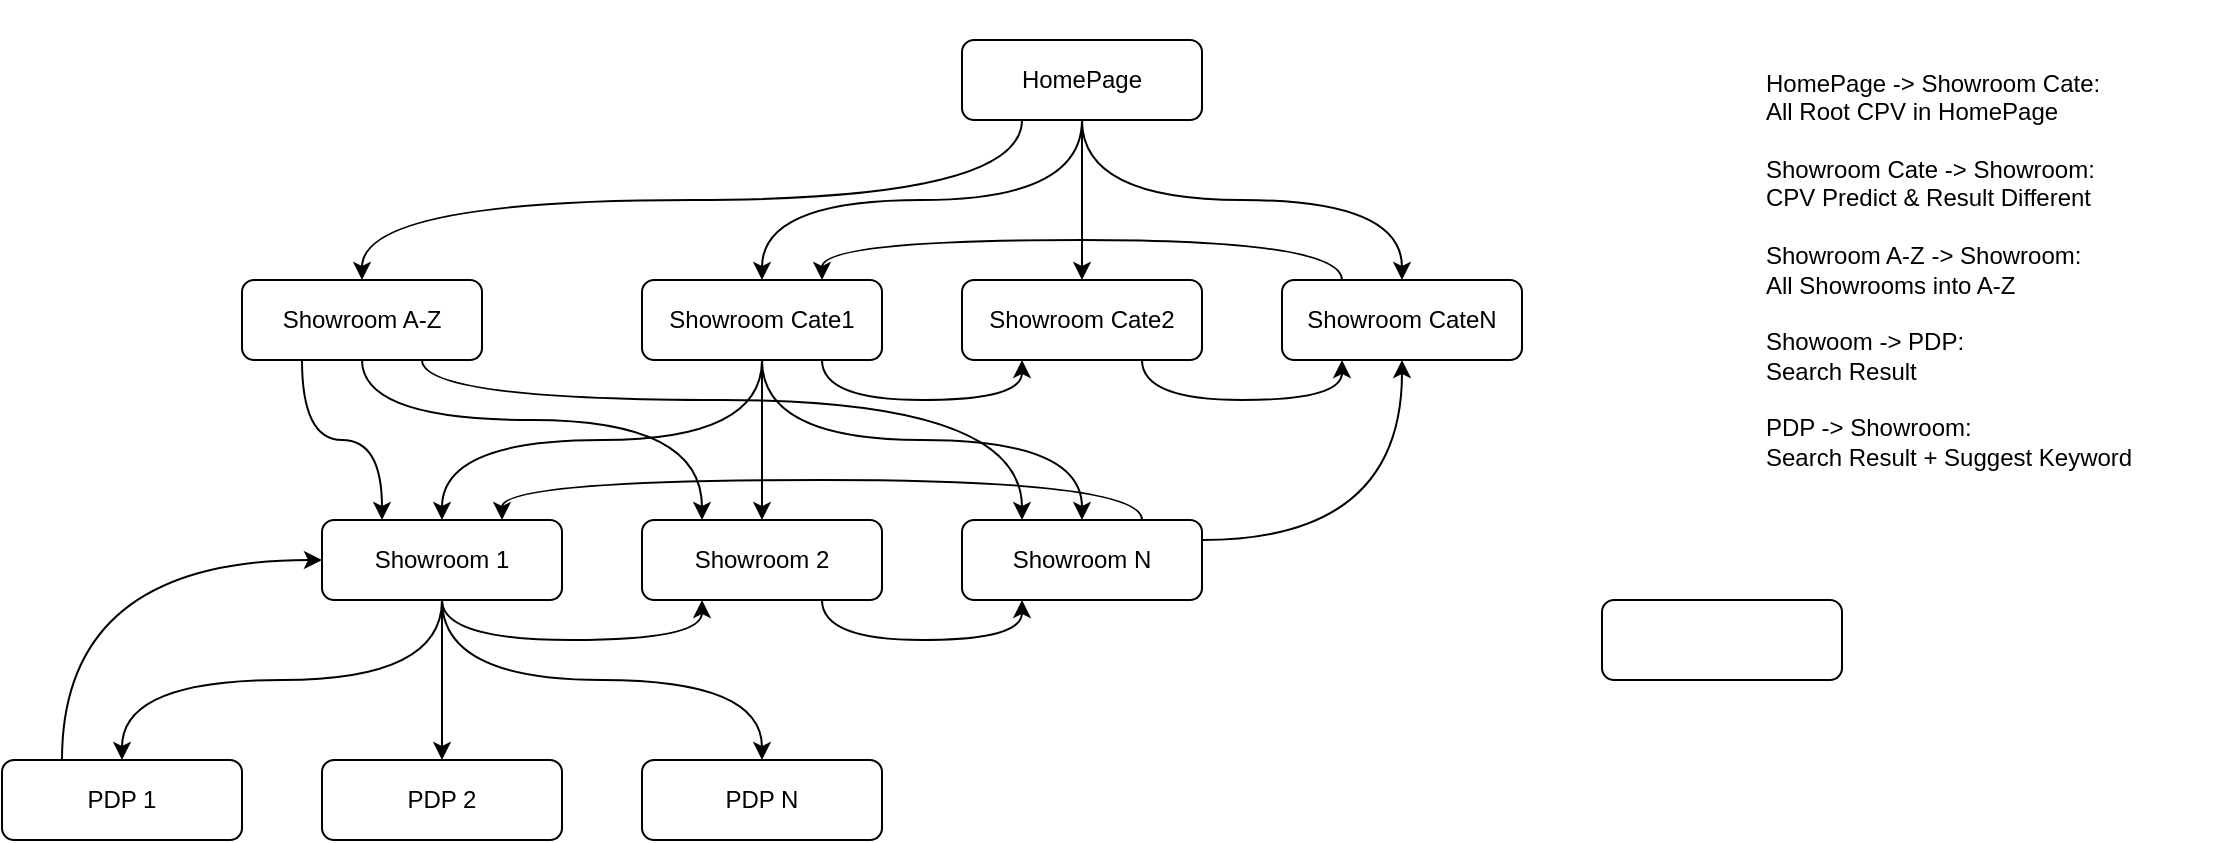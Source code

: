 <mxfile version="26.2.13">
  <diagram name="第 1 页" id="FCE1JVr03WrtgmaOr_pR">
    <mxGraphModel dx="2255" dy="1920" grid="1" gridSize="10" guides="1" tooltips="1" connect="1" arrows="1" fold="1" page="1" pageScale="1" pageWidth="827" pageHeight="1169" math="0" shadow="0">
      <root>
        <mxCell id="0" />
        <mxCell id="1" parent="0" />
        <mxCell id="ZRAxAP0Utn_GNNYLxswb-11" style="edgeStyle=orthogonalEdgeStyle;rounded=0;orthogonalLoop=1;jettySize=auto;html=1;exitX=0.5;exitY=1;exitDx=0;exitDy=0;curved=1;" parent="1" source="ZRAxAP0Utn_GNNYLxswb-1" target="ZRAxAP0Utn_GNNYLxswb-6" edge="1">
          <mxGeometry relative="1" as="geometry" />
        </mxCell>
        <mxCell id="ZRAxAP0Utn_GNNYLxswb-12" style="edgeStyle=orthogonalEdgeStyle;rounded=0;orthogonalLoop=1;jettySize=auto;html=1;exitX=0.5;exitY=1;exitDx=0;exitDy=0;curved=1;" parent="1" source="ZRAxAP0Utn_GNNYLxswb-1" target="ZRAxAP0Utn_GNNYLxswb-5" edge="1">
          <mxGeometry relative="1" as="geometry" />
        </mxCell>
        <mxCell id="ZRAxAP0Utn_GNNYLxswb-13" style="edgeStyle=orthogonalEdgeStyle;rounded=0;orthogonalLoop=1;jettySize=auto;html=1;exitX=0.5;exitY=1;exitDx=0;exitDy=0;entryX=0.5;entryY=0;entryDx=0;entryDy=0;curved=1;" parent="1" source="ZRAxAP0Utn_GNNYLxswb-1" target="ZRAxAP0Utn_GNNYLxswb-7" edge="1">
          <mxGeometry relative="1" as="geometry" />
        </mxCell>
        <mxCell id="ZRAxAP0Utn_GNNYLxswb-39" style="edgeStyle=orthogonalEdgeStyle;rounded=0;orthogonalLoop=1;jettySize=auto;html=1;exitX=0.25;exitY=1;exitDx=0;exitDy=0;curved=1;" parent="1" source="ZRAxAP0Utn_GNNYLxswb-1" target="ZRAxAP0Utn_GNNYLxswb-38" edge="1">
          <mxGeometry relative="1" as="geometry" />
        </mxCell>
        <mxCell id="ZRAxAP0Utn_GNNYLxswb-1" value="HomePage" style="rounded=1;whiteSpace=wrap;html=1;" parent="1" vertex="1">
          <mxGeometry x="280" y="-80" width="120" height="40" as="geometry" />
        </mxCell>
        <mxCell id="ZRAxAP0Utn_GNNYLxswb-17" style="edgeStyle=orthogonalEdgeStyle;rounded=0;orthogonalLoop=1;jettySize=auto;html=1;exitX=0.5;exitY=1;exitDx=0;exitDy=0;entryX=0.5;entryY=0;entryDx=0;entryDy=0;" parent="1" source="ZRAxAP0Utn_GNNYLxswb-2" target="ZRAxAP0Utn_GNNYLxswb-9" edge="1">
          <mxGeometry relative="1" as="geometry" />
        </mxCell>
        <mxCell id="ZRAxAP0Utn_GNNYLxswb-18" style="edgeStyle=orthogonalEdgeStyle;rounded=0;orthogonalLoop=1;jettySize=auto;html=1;exitX=0.5;exitY=1;exitDx=0;exitDy=0;entryX=0.5;entryY=0;entryDx=0;entryDy=0;curved=1;" parent="1" source="ZRAxAP0Utn_GNNYLxswb-2" target="ZRAxAP0Utn_GNNYLxswb-8" edge="1">
          <mxGeometry relative="1" as="geometry" />
        </mxCell>
        <mxCell id="ZRAxAP0Utn_GNNYLxswb-19" style="edgeStyle=orthogonalEdgeStyle;rounded=0;orthogonalLoop=1;jettySize=auto;html=1;exitX=0.5;exitY=1;exitDx=0;exitDy=0;entryX=0.5;entryY=0;entryDx=0;entryDy=0;curved=1;" parent="1" source="ZRAxAP0Utn_GNNYLxswb-2" target="ZRAxAP0Utn_GNNYLxswb-10" edge="1">
          <mxGeometry relative="1" as="geometry" />
        </mxCell>
        <mxCell id="ZRAxAP0Utn_GNNYLxswb-20" style="edgeStyle=orthogonalEdgeStyle;rounded=0;orthogonalLoop=1;jettySize=auto;html=1;exitX=0.5;exitY=1;exitDx=0;exitDy=0;entryX=0.25;entryY=1;entryDx=0;entryDy=0;curved=1;" parent="1" source="ZRAxAP0Utn_GNNYLxswb-2" target="ZRAxAP0Utn_GNNYLxswb-3" edge="1">
          <mxGeometry relative="1" as="geometry" />
        </mxCell>
        <mxCell id="ZRAxAP0Utn_GNNYLxswb-2" value="Showroom 1" style="rounded=1;whiteSpace=wrap;html=1;" parent="1" vertex="1">
          <mxGeometry x="-40" y="160" width="120" height="40" as="geometry" />
        </mxCell>
        <mxCell id="ZRAxAP0Utn_GNNYLxswb-21" style="edgeStyle=orthogonalEdgeStyle;rounded=0;orthogonalLoop=1;jettySize=auto;html=1;exitX=0.75;exitY=1;exitDx=0;exitDy=0;entryX=0.25;entryY=1;entryDx=0;entryDy=0;curved=1;" parent="1" source="ZRAxAP0Utn_GNNYLxswb-3" target="ZRAxAP0Utn_GNNYLxswb-4" edge="1">
          <mxGeometry relative="1" as="geometry" />
        </mxCell>
        <mxCell id="ZRAxAP0Utn_GNNYLxswb-3" value="Showroom 2" style="rounded=1;whiteSpace=wrap;html=1;" parent="1" vertex="1">
          <mxGeometry x="120" y="160" width="120" height="40" as="geometry" />
        </mxCell>
        <mxCell id="ZRAxAP0Utn_GNNYLxswb-26" style="edgeStyle=orthogonalEdgeStyle;rounded=0;orthogonalLoop=1;jettySize=auto;html=1;exitX=0.75;exitY=0;exitDx=0;exitDy=0;entryX=0.75;entryY=0;entryDx=0;entryDy=0;curved=1;" parent="1" source="ZRAxAP0Utn_GNNYLxswb-4" target="ZRAxAP0Utn_GNNYLxswb-2" edge="1">
          <mxGeometry relative="1" as="geometry" />
        </mxCell>
        <mxCell id="UkzblR-_nwrGP0QUindk-5" style="edgeStyle=orthogonalEdgeStyle;rounded=0;orthogonalLoop=1;jettySize=auto;html=1;exitX=1;exitY=0.25;exitDx=0;exitDy=0;entryX=0.5;entryY=1;entryDx=0;entryDy=0;elbow=vertical;curved=1;" edge="1" parent="1" source="ZRAxAP0Utn_GNNYLxswb-4" target="ZRAxAP0Utn_GNNYLxswb-7">
          <mxGeometry relative="1" as="geometry" />
        </mxCell>
        <mxCell id="ZRAxAP0Utn_GNNYLxswb-4" value="Showroom N" style="rounded=1;whiteSpace=wrap;html=1;" parent="1" vertex="1">
          <mxGeometry x="280" y="160" width="120" height="40" as="geometry" />
        </mxCell>
        <mxCell id="ZRAxAP0Utn_GNNYLxswb-14" style="edgeStyle=orthogonalEdgeStyle;rounded=0;orthogonalLoop=1;jettySize=auto;html=1;exitX=0.5;exitY=1;exitDx=0;exitDy=0;" parent="1" source="ZRAxAP0Utn_GNNYLxswb-5" target="ZRAxAP0Utn_GNNYLxswb-3" edge="1">
          <mxGeometry relative="1" as="geometry" />
        </mxCell>
        <mxCell id="ZRAxAP0Utn_GNNYLxswb-15" style="edgeStyle=orthogonalEdgeStyle;rounded=0;orthogonalLoop=1;jettySize=auto;html=1;exitX=0.5;exitY=1;exitDx=0;exitDy=0;curved=1;" parent="1" source="ZRAxAP0Utn_GNNYLxswb-5" target="ZRAxAP0Utn_GNNYLxswb-2" edge="1">
          <mxGeometry relative="1" as="geometry" />
        </mxCell>
        <mxCell id="ZRAxAP0Utn_GNNYLxswb-16" style="edgeStyle=orthogonalEdgeStyle;rounded=0;orthogonalLoop=1;jettySize=auto;html=1;exitX=0.5;exitY=1;exitDx=0;exitDy=0;entryX=0.5;entryY=0;entryDx=0;entryDy=0;curved=1;" parent="1" source="ZRAxAP0Utn_GNNYLxswb-5" target="ZRAxAP0Utn_GNNYLxswb-4" edge="1">
          <mxGeometry relative="1" as="geometry" />
        </mxCell>
        <mxCell id="ZRAxAP0Utn_GNNYLxswb-23" style="edgeStyle=orthogonalEdgeStyle;rounded=0;orthogonalLoop=1;jettySize=auto;html=1;exitX=0.75;exitY=1;exitDx=0;exitDy=0;entryX=0.25;entryY=1;entryDx=0;entryDy=0;curved=1;" parent="1" source="ZRAxAP0Utn_GNNYLxswb-5" target="ZRAxAP0Utn_GNNYLxswb-6" edge="1">
          <mxGeometry relative="1" as="geometry" />
        </mxCell>
        <mxCell id="ZRAxAP0Utn_GNNYLxswb-5" value="Showroom Cate1" style="rounded=1;whiteSpace=wrap;html=1;" parent="1" vertex="1">
          <mxGeometry x="120" y="40" width="120" height="40" as="geometry" />
        </mxCell>
        <mxCell id="ZRAxAP0Utn_GNNYLxswb-24" style="edgeStyle=orthogonalEdgeStyle;rounded=0;orthogonalLoop=1;jettySize=auto;html=1;exitX=0.75;exitY=1;exitDx=0;exitDy=0;entryX=0.25;entryY=1;entryDx=0;entryDy=0;curved=1;" parent="1" source="ZRAxAP0Utn_GNNYLxswb-6" target="ZRAxAP0Utn_GNNYLxswb-7" edge="1">
          <mxGeometry relative="1" as="geometry" />
        </mxCell>
        <mxCell id="ZRAxAP0Utn_GNNYLxswb-6" value="Showroom Cate2" style="rounded=1;whiteSpace=wrap;html=1;" parent="1" vertex="1">
          <mxGeometry x="280" y="40" width="120" height="40" as="geometry" />
        </mxCell>
        <mxCell id="ZRAxAP0Utn_GNNYLxswb-25" style="edgeStyle=orthogonalEdgeStyle;rounded=0;orthogonalLoop=1;jettySize=auto;html=1;exitX=0.25;exitY=0;exitDx=0;exitDy=0;entryX=0.75;entryY=0;entryDx=0;entryDy=0;curved=1;" parent="1" source="ZRAxAP0Utn_GNNYLxswb-7" target="ZRAxAP0Utn_GNNYLxswb-5" edge="1">
          <mxGeometry relative="1" as="geometry" />
        </mxCell>
        <mxCell id="ZRAxAP0Utn_GNNYLxswb-7" value="Showroom CateN" style="rounded=1;whiteSpace=wrap;html=1;" parent="1" vertex="1">
          <mxGeometry x="440" y="40" width="120" height="40" as="geometry" />
        </mxCell>
        <mxCell id="ZRAxAP0Utn_GNNYLxswb-36" style="edgeStyle=orthogonalEdgeStyle;rounded=0;orthogonalLoop=1;jettySize=auto;html=1;exitX=0.25;exitY=0;exitDx=0;exitDy=0;entryX=0;entryY=0.5;entryDx=0;entryDy=0;curved=1;" parent="1" source="ZRAxAP0Utn_GNNYLxswb-8" target="ZRAxAP0Utn_GNNYLxswb-2" edge="1">
          <mxGeometry relative="1" as="geometry" />
        </mxCell>
        <mxCell id="ZRAxAP0Utn_GNNYLxswb-8" value="PDP 1" style="rounded=1;whiteSpace=wrap;html=1;" parent="1" vertex="1">
          <mxGeometry x="-200" y="280" width="120" height="40" as="geometry" />
        </mxCell>
        <mxCell id="ZRAxAP0Utn_GNNYLxswb-9" value="PDP 2" style="rounded=1;whiteSpace=wrap;html=1;" parent="1" vertex="1">
          <mxGeometry x="-40" y="280" width="120" height="40" as="geometry" />
        </mxCell>
        <mxCell id="ZRAxAP0Utn_GNNYLxswb-10" value="PDP N" style="rounded=1;whiteSpace=wrap;html=1;" parent="1" vertex="1">
          <mxGeometry x="120" y="280" width="120" height="40" as="geometry" />
        </mxCell>
        <mxCell id="ZRAxAP0Utn_GNNYLxswb-37" value="HomePage -&amp;gt; Showroom Cate:&lt;div&gt;All Root CPV in HomePage&lt;/div&gt;&lt;div&gt;&lt;br&gt;&lt;/div&gt;&lt;div&gt;Showroom Cate -&amp;gt; Showroom:&lt;/div&gt;&lt;div&gt;CPV Predict &amp;amp; Result Different&lt;/div&gt;&lt;div&gt;&lt;br&gt;&lt;/div&gt;&lt;div&gt;Showroom A-Z -&amp;gt; Showroom:&lt;/div&gt;&lt;div&gt;All Showrooms into A-Z&lt;/div&gt;&lt;div&gt;&lt;br&gt;&lt;/div&gt;&lt;div&gt;Showoom -&amp;gt; PDP:&lt;/div&gt;&lt;div&gt;Search Result&lt;/div&gt;&lt;div&gt;&lt;br&gt;&lt;/div&gt;&lt;div&gt;PDP -&amp;gt; Showroom:&lt;/div&gt;&lt;div&gt;Search Result + Suggest Keyword&lt;/div&gt;" style="text;html=1;align=left;verticalAlign=middle;whiteSpace=wrap;rounded=0;" parent="1" vertex="1">
          <mxGeometry x="680" y="-100" width="230" height="270" as="geometry" />
        </mxCell>
        <mxCell id="UkzblR-_nwrGP0QUindk-2" style="edgeStyle=orthogonalEdgeStyle;rounded=0;orthogonalLoop=1;jettySize=auto;html=1;exitX=0.25;exitY=1;exitDx=0;exitDy=0;entryX=0.25;entryY=0;entryDx=0;entryDy=0;curved=1;" edge="1" parent="1" source="ZRAxAP0Utn_GNNYLxswb-38" target="ZRAxAP0Utn_GNNYLxswb-2">
          <mxGeometry relative="1" as="geometry" />
        </mxCell>
        <mxCell id="UkzblR-_nwrGP0QUindk-3" style="edgeStyle=orthogonalEdgeStyle;rounded=0;orthogonalLoop=1;jettySize=auto;html=1;exitX=0.5;exitY=1;exitDx=0;exitDy=0;entryX=0.25;entryY=0;entryDx=0;entryDy=0;elbow=vertical;curved=1;" edge="1" parent="1" source="ZRAxAP0Utn_GNNYLxswb-38" target="ZRAxAP0Utn_GNNYLxswb-3">
          <mxGeometry relative="1" as="geometry">
            <Array as="points">
              <mxPoint x="-20" y="110" />
              <mxPoint x="150" y="110" />
            </Array>
          </mxGeometry>
        </mxCell>
        <mxCell id="UkzblR-_nwrGP0QUindk-4" style="edgeStyle=orthogonalEdgeStyle;rounded=0;orthogonalLoop=1;jettySize=auto;html=1;exitX=0.75;exitY=1;exitDx=0;exitDy=0;entryX=0.25;entryY=0;entryDx=0;entryDy=0;curved=1;" edge="1" parent="1" source="ZRAxAP0Utn_GNNYLxswb-38" target="ZRAxAP0Utn_GNNYLxswb-4">
          <mxGeometry relative="1" as="geometry">
            <Array as="points">
              <mxPoint x="10" y="100" />
              <mxPoint x="310" y="100" />
            </Array>
          </mxGeometry>
        </mxCell>
        <mxCell id="ZRAxAP0Utn_GNNYLxswb-38" value="Showroom A-Z" style="rounded=1;whiteSpace=wrap;html=1;" parent="1" vertex="1">
          <mxGeometry x="-80" y="40" width="120" height="40" as="geometry" />
        </mxCell>
        <mxCell id="UkzblR-_nwrGP0QUindk-6" value="" style="rounded=1;whiteSpace=wrap;html=1;" vertex="1" parent="1">
          <mxGeometry x="600" y="200" width="120" height="40" as="geometry" />
        </mxCell>
      </root>
    </mxGraphModel>
  </diagram>
</mxfile>
